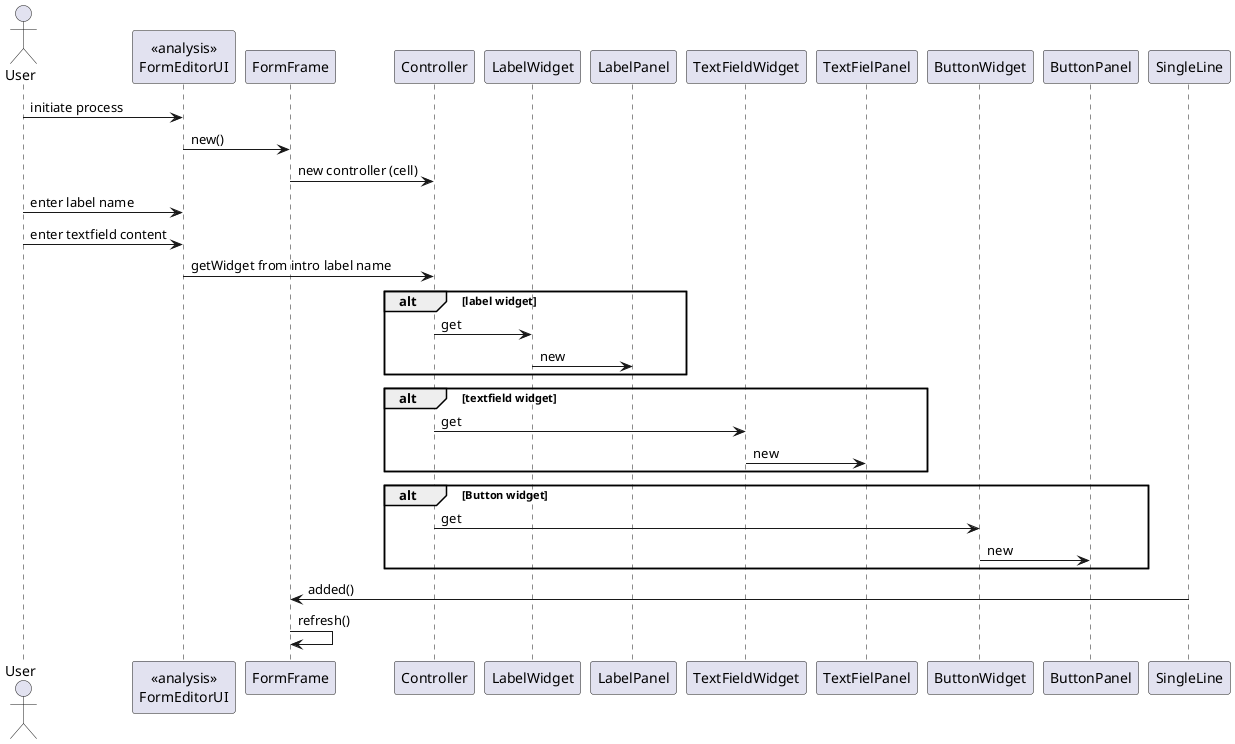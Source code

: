@startuml doc-files/lang06_3_Design_addWidgets.png

actor User
participant "<<analysis>>\nFormEditorUI" as FormEditorUI



User->FormEditorUI: initiate process
FormEditorUI->FormFrame: new()
FormFrame->Controller: new controller (cell)
User->FormEditorUI: enter label name
User->FormEditorUI: enter textfield content
FormEditorUI->Controller: getWidget from intro label name

alt label widget
Controller->LabelWidget: get
LabelWidget->LabelPanel: new
end

alt textfield widget
Controller->TextFieldWidget: get
TextFieldWidget->TextFielPanel: new
end

alt Button widget
Controller->ButtonWidget: get
ButtonWidget->ButtonPanel: new
end

SingleLine->FormFrame: added()
FormFrame->FormFrame: refresh()

@enduml
